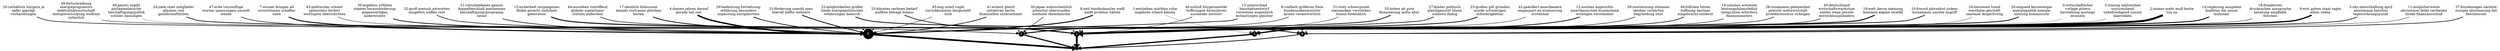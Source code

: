 strict digraph {
	node [shape=point];
	n0_27 -> n1_0 [penwidth=0.08];
	n0_27 -> n1_1 [penwidth=2.37];
	n0_27 -> n1_3 [penwidth=0.00];
	n0_27 -> n1_4 [penwidth=0.01];
	n1_3 -> n2_0 [penwidth=4.98];
	n0_47 -> n1_0 [penwidth=2.13];
	n0_47 -> n1_1 [penwidth=0.03];
	n0_47 -> n1_2 [penwidth=0.00];
	n0_47 -> n1_3 [penwidth=0.00];
	n0_47 -> n1_4 [penwidth=0.01];
	n0_20 -> n1_2 [penwidth=2.14];
	n0_14 -> n1_3 [penwidth=3.57];
	n0_14 -> n1_4 [penwidth=0.00];
	n0_7 -> n1_0 [penwidth=3.74];
	n0_7 -> n1_1 [penwidth=0.02];
	n0_7 -> n1_2 [penwidth=0.00];
	n0_7 -> n1_3 [penwidth=0.03];
	n0_7 -> n1_4 [penwidth=0.03];
	n0_49 -> n1_0 [penwidth=0.65];
	n0_49 -> n1_1 [penwidth=0.03];
	n0_49 -> n1_2 [penwidth=0.00];
	n0_49 -> n1_4 [penwidth=0.00];
	n0_43 -> n1_0 [penwidth=0.01];
	n0_43 -> n1_1 [penwidth=0.00];
	n0_43 -> n1_2 [penwidth=1.34];
	n0_43 -> n1_3 [penwidth=0.00];
	n0_43 -> n1_4 [penwidth=0.03];
	n0_16 -> n1_1 [penwidth=0.00];
	n0_16 -> n1_2 [penwidth=1.87];
	n0_16 -> n1_3 [penwidth=0.00];
	n0_16 -> n1_4 [penwidth=0.01];
	n0_10 -> n1_2 [penwidth=2.74];
	n0_10 -> n1_3 [penwidth=0.00];
	n0_10 -> n1_4 [penwidth=0.00];
	n0_36 -> n1_0 [penwidth=2.80];
	n0_36 -> n1_1 [penwidth=0.00];
	n0_36 -> n1_2 [penwidth=0.00];
	n0_36 -> n1_3 [penwidth=0.00];
	n0_36 -> n1_4 [penwidth=0.03];
	n0_3 -> n1_4 [penwidth=2.48];
	n0_28 -> n1_1 [penwidth=0.00];
	n0_28 -> n1_2 [penwidth=0.01];
	n0_28 -> n1_3 [penwidth=2.07];
	n0_28 -> n1_4 [penwidth=0.02];
	n1_2 -> n2_0 [penwidth=4.64];
	n0_32 -> n1_0 [penwidth=2.25];
	n0_32 -> n1_1 [penwidth=0.00];
	n0_32 -> n1_2 [penwidth=0.00];
	n0_32 -> n1_3 [penwidth=0.00];
	n0_32 -> n1_4 [penwidth=0.02];
	n0_21 -> n1_0 [penwidth=2.28];
	n0_21 -> n1_1 [penwidth=0.05];
	n0_21 -> n1_2 [penwidth=0.00];
	n0_21 -> n1_3 [penwidth=0.01];
	n0_21 -> n1_4 [penwidth=0.04];
	n0_15 -> n1_0 [penwidth=0.00];
	n0_15 -> n1_1 [penwidth=3.81];
	n0_15 -> n1_2 [penwidth=0.02];
	n0_15 -> n1_3 [penwidth=0.02];
	n0_15 -> n1_4 [penwidth=0.06];
	n0_24 -> n1_0 [penwidth=0.00];
	n0_24 -> n1_1 [penwidth=2.65];
	n0_24 -> n1_4 [penwidth=0.00];
	n0_44 -> n1_0 [penwidth=0.00];
	n0_44 -> n1_1 [penwidth=2.11];
	n0_44 -> n1_2 [penwidth=0.00];
	n0_44 -> n1_3 [penwidth=0.01];
	n0_44 -> n1_4 [penwidth=0.02];
	n0_17 -> n1_0 [penwidth=3.06];
	n0_17 -> n1_1 [penwidth=0.00];
	n0_17 -> n1_2 [penwidth=0.00];
	n0_17 -> n1_3 [penwidth=0.00];
	n0_17 -> n1_4 [penwidth=0.01];
	n0_11 -> n1_4 [penwidth=1.28];
	n0_37 -> n1_4 [penwidth=2.33];
	n0_4 -> n1_0 [penwidth=5.50];
	n0_4 -> n1_1 [penwidth=0.00];
	n0_4 -> n1_2 [penwidth=0.00];
	n0_4 -> n1_3 [penwidth=0.00];
	n0_4 -> n1_4 [penwidth=0.01];
	n0_40 -> n1_1 [penwidth=0.04];
	n0_40 -> n1_2 [penwidth=0.00];
	n0_40 -> n1_3 [penwidth=1.97];
	n0_40 -> n1_4 [penwidth=0.02];
	n0_29 -> n1_0 [penwidth=2.62];
	n0_29 -> n1_1 [penwidth=0.02];
	n0_29 -> n1_2 [penwidth=0.00];
	n0_29 -> n1_3 [penwidth=0.01];
	n0_29 -> n1_4 [penwidth=0.03];
	n1_1 -> n2_0 [penwidth=7.67];
	n0_33 -> n1_0 [penwidth=3.14];
	n0_33 -> n1_1 [penwidth=0.00];
	n0_33 -> n1_2 [penwidth=0.01];
	n0_33 -> n1_3 [penwidth=0.00];
	n0_33 -> n1_4 [penwidth=0.01];
	n0_22 -> n1_0 [penwidth=0.00];
	n0_22 -> n1_1 [penwidth=0.09];
	n0_22 -> n1_2 [penwidth=0.10];
	n0_22 -> n1_3 [penwidth=0.01];
	n0_22 -> n1_4 [penwidth=3.02];
	n0_0 -> n1_1 [penwidth=0.00];
	n0_0 -> n1_3 [penwidth=0.66];
	n0_0 -> n1_4 [penwidth=0.03];
	n0_25 -> n1_0 [penwidth=0.01];
	n0_25 -> n1_1 [penwidth=2.61];
	n0_25 -> n1_2 [penwidth=0.00];
	n0_25 -> n1_3 [penwidth=0.00];
	n0_25 -> n1_4 [penwidth=0.01];
	n0_45 -> n1_0 [penwidth=1.33];
	n0_45 -> n1_1 [penwidth=0.00];
	n0_45 -> n1_2 [penwidth=0.04];
	n0_45 -> n1_3 [penwidth=0.00];
	n0_45 -> n1_4 [penwidth=0.03];
	n0_18 -> n1_3 [penwidth=0.00];
	n0_18 -> n1_4 [penwidth=1.47];
	n1_4 -> n2_0 [penwidth=2.87];
	n0_12 -> n1_1 [penwidth=2.95];
	n0_12 -> n1_2 [penwidth=0.00];
	n0_12 -> n1_3 [penwidth=0.02];
	n0_12 -> n1_4 [penwidth=0.03];
	n0_38 -> n1_2 [penwidth=1.54];
	n0_5 -> n1_1 [penwidth=0.08];
	n0_5 -> n1_3 [penwidth=1.04];
	n0_5 -> n1_4 [penwidth=0.00];
	n0_41 -> n1_0 [penwidth=2.59];
	n0_41 -> n1_1 [penwidth=0.01];
	n0_41 -> n1_2 [penwidth=0.00];
	n0_41 -> n1_3 [penwidth=0.02];
	n0_41 -> n1_4 [penwidth=0.02];
	n0_30 -> n1_0 [penwidth=0.00];
	n0_30 -> n1_1 [penwidth=0.00];
	n0_30 -> n1_2 [penwidth=1.69];
	n0_30 -> n1_3 [penwidth=0.00];
	n0_30 -> n1_4 [penwidth=0.04];
	n1_0 -> n2_0 [penwidth=6.93];
	n0_8 -> n1_0 [penwidth=3.75];
	n0_8 -> n1_1 [penwidth=0.00];
	n0_8 -> n1_2 [penwidth=0.00];
	n0_8 -> n1_3 [penwidth=0.00];
	n0_8 -> n1_4 [penwidth=0.00];
	n0_34 -> n1_2 [penwidth=0.01];
	n0_34 -> n1_3 [penwidth=0.95];
	n0_34 -> n1_4 [penwidth=0.02];
	n0_23 -> n1_0 [penwidth=2.97];
	n0_23 -> n1_1 [penwidth=0.01];
	n0_23 -> n1_3 [penwidth=0.00];
	n0_23 -> n1_4 [penwidth=0.00];
	n0_1 -> n1_0 [penwidth=0.00];
	n0_1 -> n1_1 [penwidth=0.02];
	n0_1 -> n1_2 [penwidth=0.01];
	n0_1 -> n1_3 [penwidth=0.63];
	n0_1 -> n1_4 [penwidth=0.01];
	n0_26 -> n1_2 [penwidth=3.17];
	n0_26 -> n1_3 [penwidth=0.00];
	n0_26 -> n1_4 [penwidth=0.00];
	n0_46 -> n1_0 [penwidth=0.04];
	n0_46 -> n1_1 [penwidth=1.43];
	n0_46 -> n1_2 [penwidth=0.01];
	n0_46 -> n1_3 [penwidth=0.01];
	n0_46 -> n1_4 [penwidth=0.00];
	n0_19 -> n1_2 [penwidth=3.80];
	n0_19 -> n1_3 [penwidth=0.00];
	n0_19 -> n1_4 [penwidth=0.00];
	n0_13 -> n1_0 [penwidth=2.44];
	n0_13 -> n1_1 [penwidth=0.17];
	n0_13 -> n1_2 [penwidth=0.00];
	n0_13 -> n1_3 [penwidth=0.00];
	n0_13 -> n1_4 [penwidth=0.01];
	n0_39 -> n1_1 [penwidth=0.01];
	n0_39 -> n1_2 [penwidth=0.00];
	n0_39 -> n1_3 [penwidth=1.88];
	n0_39 -> n1_4 [penwidth=0.09];
	n0_6 -> n1_0 [penwidth=0.01];
	n0_6 -> n1_1 [penwidth=0.02];
	n0_6 -> n1_2 [penwidth=1.71];
	n0_6 -> n1_3 [penwidth=0.02];
	n0_6 -> n1_4 [penwidth=0.01];
	n0_48 -> n1_1 [penwidth=0.00];
	n0_48 -> n1_2 [penwidth=2.35];
	n0_48 -> n1_3 [penwidth=0.00];
	n0_48 -> n1_4 [penwidth=0.01];
	n0_42 -> n1_0 [penwidth=0.10];
	n0_42 -> n1_1 [penwidth=0.03];
	n0_42 -> n1_3 [penwidth=1.37];
	n0_42 -> n1_4 [penwidth=0.00];
	n0_31 -> n1_0 [penwidth=0.00];
	n0_31 -> n1_1 [penwidth=1.39];
	n0_31 -> n1_2 [penwidth=0.01];
	n0_31 -> n1_3 [penwidth=0.00];
	n0_31 -> n1_4 [penwidth=0.02];
	n0_9 -> n1_3 [penwidth=5.05];
	n0_9 -> n1_4 [penwidth=0.00];
	n0_35 -> n1_0 [penwidth=2.86];
	n0_35 -> n1_1 [penwidth=0.01];
	n0_35 -> n1_2 [penwidth=0.01];
	n0_35 -> n1_3 [penwidth=0.00];
	n0_35 -> n1_4 [penwidth=0.03];
	n0_2 -> n1_1 [penwidth=8.22];
	n0_2 -> n1_4 [penwidth=0.00];
	n0_27 [label="27:kinder politisch
gleichgewicht hören
zuhören dialog",shape=none,fontcolor="black"]
	n1_3 [shape=circle,margin="0,0",style=filled,fillcolor=black,fontcolor=white,height=0.19,label="3"]
	n0_47 [label="47:erde vernünftige
worten spannungen umwelt
wende",shape=none,fontcolor="black"]
	n0_20 [label="20:verhältnis bürgern je
opfer geprägt
verhandlungen",shape=none,fontcolor="black"]
	n0_14 [label="14:regierung ausgaben
koalition dm neuen
millionen",shape=none,fontcolor="black"]
	n0_7 [label="7:wissen bringen all
investitionen schaffen
seite",shape=none,fontcolor="black"]
	n0_49 [label="49:gesetz ergibt
parlamentarische
beschäftigungspolitik
schüler damaligen",shape=none,fontcolor="black"]
	n0_43 [label="43:politisches schwer
spätestens fordert
wichtigste überschritten",shape=none,fontcolor="black"]
	n0_16 [label="16:sommer erwiesen
leistungsbilanzdefizit
integration erfordern
finanzministers",shape=none,fontcolor="black"]
	n0_10 [label="10:freund jahrzehnt zudem
hinnehmen unruhe angriff",shape=none,fontcolor="black"]
	n0_36 [label="36:ergebnis erfüllen
staates herausforderung
gegenwärtigen
andererseits",shape=none,fontcolor="black"]
	n0_3 [label="3:uhr entschließung april
einstimmig berichts
tagesordnungspunkt",shape=none,fontcolor="black"]
	n0_28 [label="28:zusammen gelegenheit
gewicht weltwirtschaft
protektionismus richtigen",shape=none,fontcolor="black"]
	n1_2 [shape=circle,margin="0,0",style=filled,fillcolor=black,fontcolor=white,height=0.23,label="2"]
	n0_32 [label="32:groß mensch antworten
ausgelöst waffen rest",shape=none,fontcolor="black"]
	n0_21 [label="21:verschiedenen ganzes
doppelbeschluß anerkennen
beschäftigungsprogramm
nennt",shape=none,fontcolor="black"]
	n0_15 [label="15:sicherheit vergangenen
findet gerecht mehrheit
generation",shape=none,fontcolor="black"]
	n0_24 [label="24:ziele statt mitglieder
glauben real
gesellschaftlichen",shape=none,fontcolor="black"]
	n0_44 [label="44:aussehen zutreffend
globale eigentümer
stützen außerdem",shape=none,fontcolor="black"]
	n0_17 [label="17:deutlich diskussion
damals vertrauen gleichen
kosten",shape=none,fontcolor="black"]
	n0_11 [label="11:möglicherweise
abstimmen felde verdienen
direkt finanzausschuß",shape=none,fontcolor="black"]
	n0_37 [label="37:bundestages nächste
morgen abstimmung fall
beschlossen",shape=none,fontcolor="black"]
	n0_4 [label="4:damen jahren darauf
gerade teil seit",shape=none,fontcolor="black"]
	n0_40 [label="40:deutschland
wirtschaftswachstum
zahlen wege jeweils
entwicklungsländern",shape=none,fontcolor="black"]
	n0_29 [label="29:bedeutung fortsetzung
erfahrung besondere
anpassung europäischen",shape=none,fontcolor="black"]
	n1_1 [shape=circle,margin="0,0",style=filled,fillcolor=black,fontcolor=white,height=0.32,label="1"]
	n0_33 [label="33:förderung sowohl opec
überall hälfte mehrere",shape=none,fontcolor="black"]
	n0_22 [label="22:möglichkeiten größer
beide energiepolitischen
erfahrungen dadurch",shape=none,fontcolor="black"]
	n0_0 [label="0:wirtschaftlicher
vorlage gütern
herstellung anstiegs
drosseln",shape=none,fontcolor="black"]
	n0_25 [label="25:könnten rechnen bedarf
müßten bewegt hinaus",shape=none,fontcolor="black"]
	n0_45 [label="45:eng urteil vogel
zurückkommen hergestellt
licht",shape=none,fontcolor="black"]
	n0_18 [label="18:frankfurter
drucksachen aussprache
beratung empfiehlt
falschen",shape=none,fontcolor="black"]
	n1_4 [shape=circle,margin="0,0",style=filled,fillcolor=black,fontcolor=white,height=0.08,label="4"]
	n0_12 [label="12:wochen angesichts
amerikanischen bundesbank
wichtigen verständnis",shape=none,fontcolor="black"]
	n0_38 [label="38:fortschreibung
energieprogramms
elektrizitätswirtschaft
energieversorgung wolfram
sicherlich",shape=none,fontcolor="black"]
	n0_5 [label="5:traurig zahlreichen
unzureichend
unbefriedigend unsinn
klarstellen",shape=none,fontcolor="black"]
	n0_41 [label="41:erneut gleich
initiativen berlin
finanziellen unternehmer",shape=none,fontcolor="black"]
	n0_30 [label="30:japan wahrscheinlich
potential überwunden
methode ökonomische",shape=none,fontcolor="black"]
	n1_0 [shape=circle,margin="0,0",style=filled,fillcolor=black,fontcolor=white,height=0.60,label="0"]
	n0_8 [label="8:zeit bundeskanzler weiß
heißt problem hätten",shape=none,fontcolor="black"]
	n0_34 [label="34:bewiesen trend
westfalen geschäft
saarland längerfristig",shape=none,fontcolor="black"]
	n0_23 [label="23:großen gilt gründen
wurde schwierigen
schwierigkeiten",shape=none,fontcolor="black"]
	n0_1 [label="1:entziehen märkten ruhe
angebote schere kämen",shape=none,fontcolor="black"]
	n0_26 [label="26:enquete kernenergie
energiepolitik energie
nutzung kommission",shape=none,fontcolor="black"]
	n0_46 [label="46:schluß bürgermeister
hoffnungen formulieren
ausländer zerstört",shape=none,fontcolor="black"]
	n0_19 [label="19:welt davon meinung
kommen eigene zweifel",shape=none,fontcolor="black"]
	n0_13 [label="13:unterschied
haushaltsentwurf
verweisen augenblick
entlastungen gleicher",shape=none,fontcolor="black"]
	n0_39 [label="39:zustimmung stimmen
oktober verehrten
begründung sitzt",shape=none,fontcolor="black"]
	n2_0 [shape=point,height=0.15]
	n0_6 [label="6:vielfach größeren freie
bundesaußenminister
krisen verantwortlich",shape=none,fontcolor="black"]
	n0_48 [label="48:bißchen bitten
hoffnung berliner
eingebracht entfernt",shape=none,fontcolor="black"]
	n0_42 [label="42:geäußert amerikanern
eingespart na erneuerung
erstenmal",shape=none,fontcolor="black"]
	n0_31 [label="31:stolz schwerpunkt
niemandem verstärken
hinein bedenklich",shape=none,fontcolor="black"]
	n0_9 [label="9:erst gehen staat sagte
allein reden",shape=none,fontcolor="black"]
	n0_35 [label="35:hohen ab gute
finanzierung mitte eher",shape=none,fontcolor="black"]
	n0_2 [label="2:immer mehr muß heute
tun un",shape=none,fontcolor="black"]
}